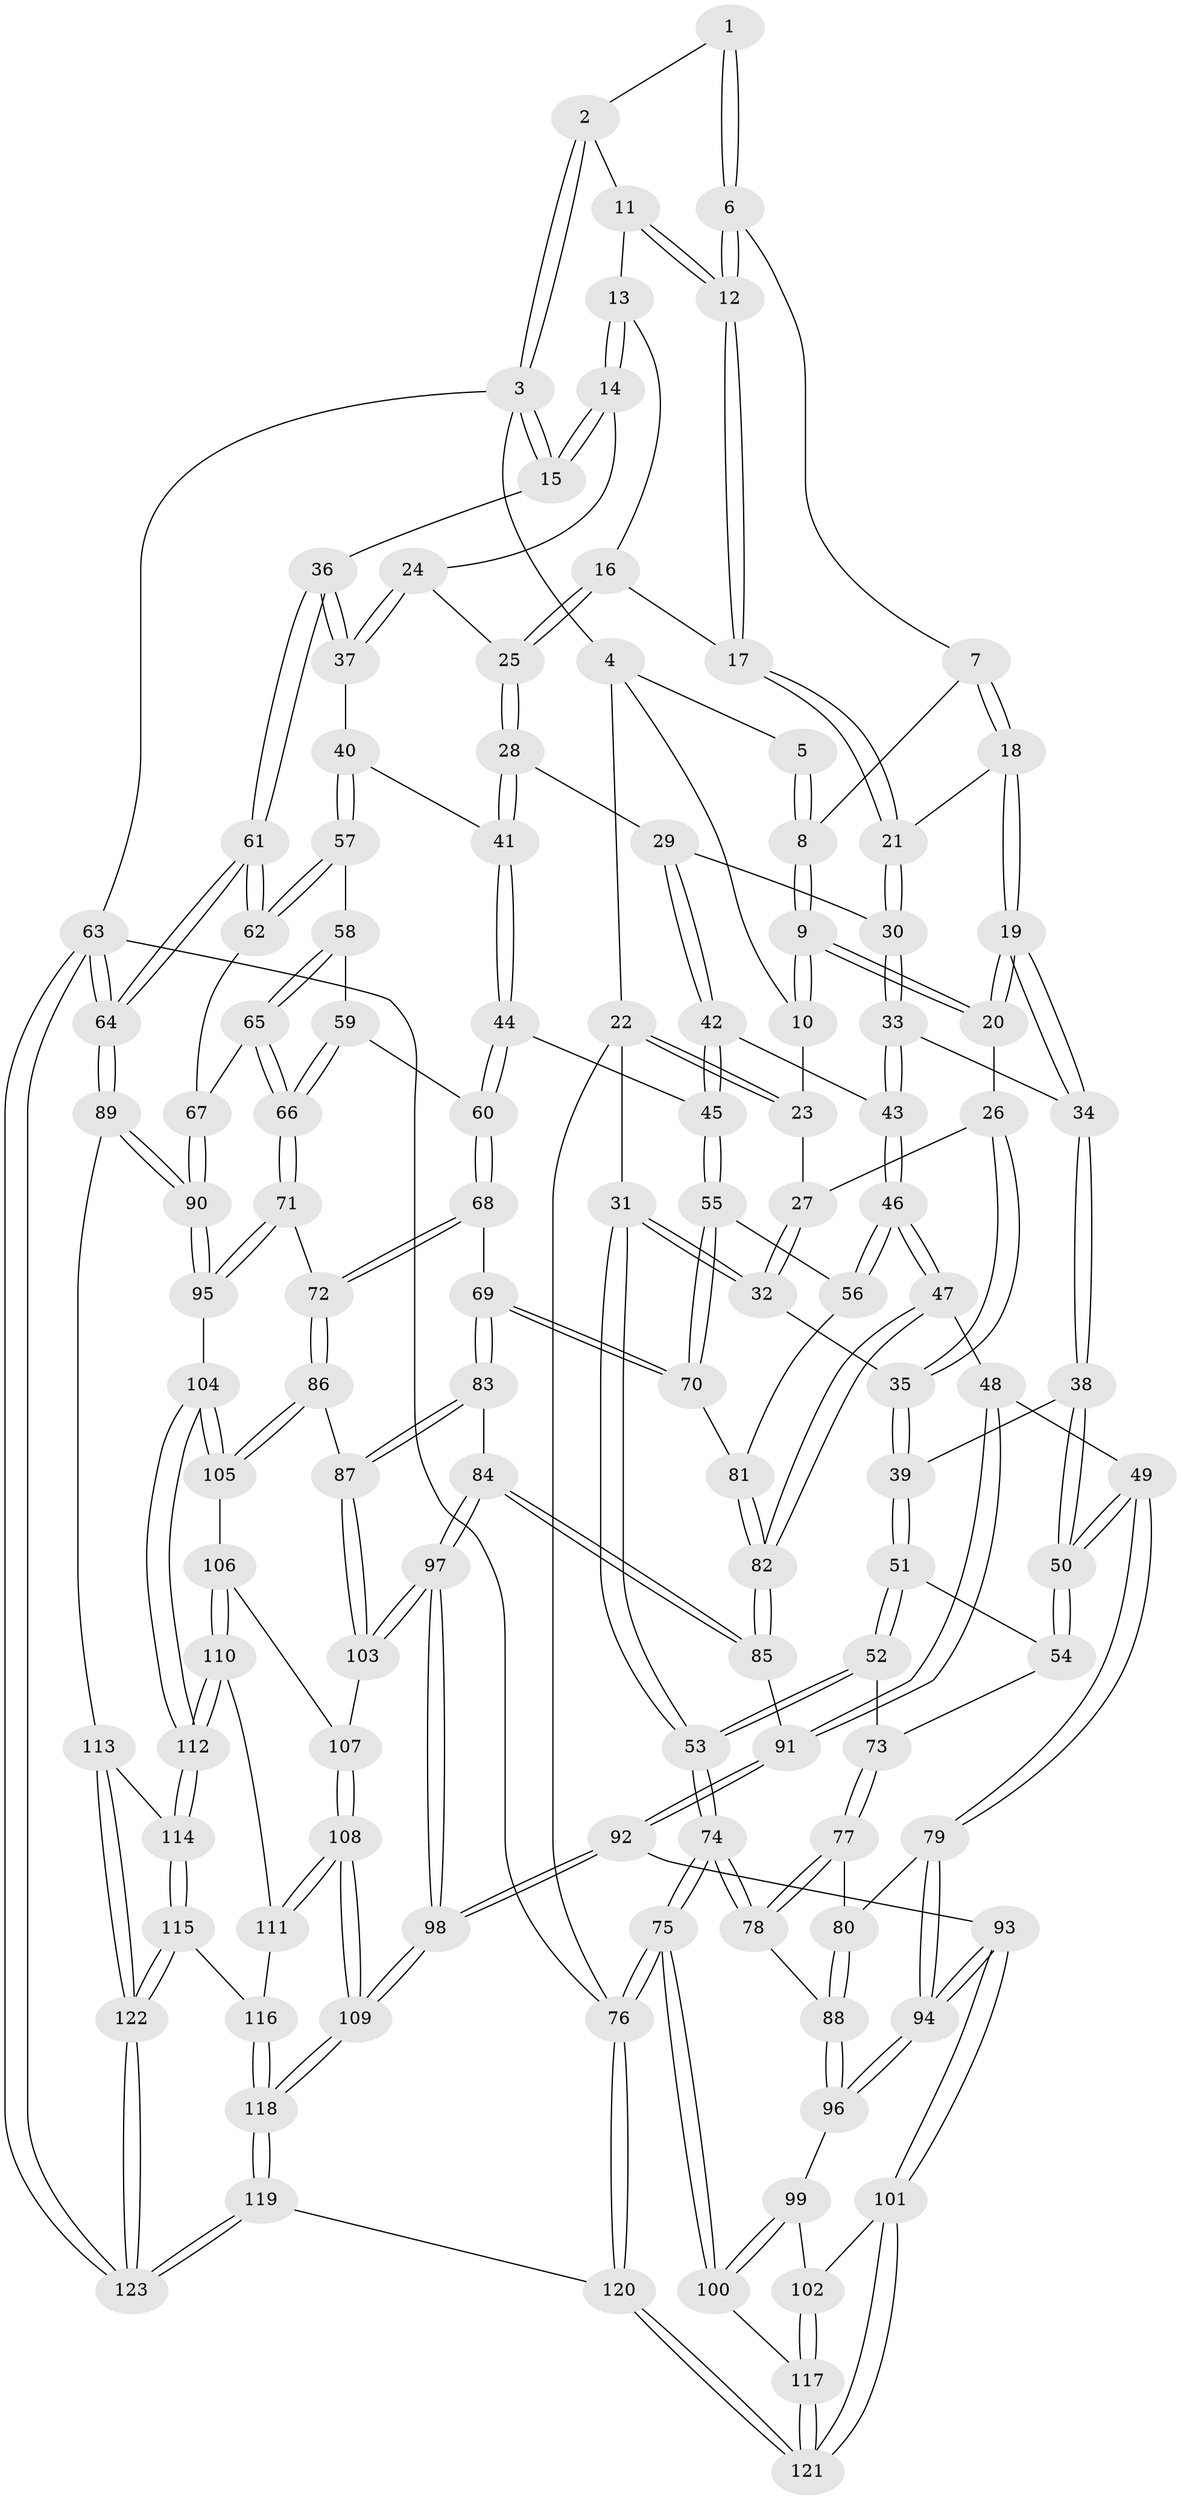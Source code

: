 // Generated by graph-tools (version 1.1) at 2025/00/03/09/25 05:00:00]
// undirected, 123 vertices, 304 edges
graph export_dot {
graph [start="1"]
  node [color=gray90,style=filled];
  1 [pos="+0.4386594908319932+0"];
  2 [pos="+0.6116406349208314+0"];
  3 [pos="+1+0"];
  4 [pos="+0.22019092503980978+0"];
  5 [pos="+0.35485849458660196+0"];
  6 [pos="+0.4524815865614423+0.060265464782769104"];
  7 [pos="+0.45104549560463497+0.0698880337240837"];
  8 [pos="+0.36460611401684384+0.06561874682923347"];
  9 [pos="+0.3276790310294592+0.13671256824743902"];
  10 [pos="+0.18780742376010054+0"];
  11 [pos="+0.6133929554587217+0"];
  12 [pos="+0.5949309041773896+0.02362386717671677"];
  13 [pos="+0.7334374284620819+0.07035705392403518"];
  14 [pos="+0.8874441931910836+0.13310750366103904"];
  15 [pos="+1+0"];
  16 [pos="+0.6723201074038713+0.09979607659736475"];
  17 [pos="+0.5945901057018587+0.08580300487635817"];
  18 [pos="+0.4623881562906891+0.10206141351345435"];
  19 [pos="+0.3564204321205042+0.2335995171068727"];
  20 [pos="+0.34232838366298896+0.22571085706987362"];
  21 [pos="+0.5777161992555744+0.11985041251762255"];
  22 [pos="+0+0.056251822579925725"];
  23 [pos="+0.14899613495078004+0.049543350097833685"];
  24 [pos="+0.7902320055799826+0.23130224876122019"];
  25 [pos="+0.7791801771919763+0.23590277170254853"];
  26 [pos="+0.22953486152242242+0.23598687440869331"];
  27 [pos="+0.14027995113135372+0.11332098296639691"];
  28 [pos="+0.7180842156817281+0.27607922070208085"];
  29 [pos="+0.6778664977006763+0.2722537345648586"];
  30 [pos="+0.5814540537388302+0.18122581068064322"];
  31 [pos="+0+0.25322979144257346"];
  32 [pos="+0+0.25054355974825326"];
  33 [pos="+0.39961391082952635+0.2789586866117443"];
  34 [pos="+0.39024499159204334+0.27270668760523825"];
  35 [pos="+0.14190188134575837+0.3272208355060592"];
  36 [pos="+1+0.13283103311935499"];
  37 [pos="+0.8943832140751321+0.37660927495970475"];
  38 [pos="+0.2579467634739972+0.41031416791337366"];
  39 [pos="+0.1508785365098192+0.3618710536740373"];
  40 [pos="+0.8882500561588257+0.4167098110988364"];
  41 [pos="+0.7371939790030584+0.3909955290837366"];
  42 [pos="+0.5408569477835035+0.3851857261290407"];
  43 [pos="+0.4347068179508604+0.3416459453895604"];
  44 [pos="+0.7290974476776061+0.4214502153161169"];
  45 [pos="+0.565670014782574+0.4472306105327166"];
  46 [pos="+0.3597122204799902+0.5194266776898868"];
  47 [pos="+0.3390497046805481+0.5392262956404636"];
  48 [pos="+0.33365784903990553+0.5412032791489808"];
  49 [pos="+0.3233267876040519+0.5429305677575684"];
  50 [pos="+0.3131114071094502+0.5322091640450296"];
  51 [pos="+0.12734748482831945+0.4429960802298785"];
  52 [pos="+0.09659173402953913+0.47997236982412766"];
  53 [pos="+0+0.5274511340649067"];
  54 [pos="+0.23407136805593903+0.504030163447505"];
  55 [pos="+0.5658326689948754+0.5004431525625594"];
  56 [pos="+0.45544451235184746+0.5176731722573901"];
  57 [pos="+0.8979554774600285+0.44762158649289147"];
  58 [pos="+0.8761269465527819+0.47106496959368316"];
  59 [pos="+0.793289328673524+0.4752086975606787"];
  60 [pos="+0.7383282683916151+0.46912752193218715"];
  61 [pos="+1+0.469344054314957"];
  62 [pos="+0.9807817009214339+0.47864212408239304"];
  63 [pos="+1+1"];
  64 [pos="+1+0.7950481516939576"];
  65 [pos="+0.8428374788903358+0.5957024569546376"];
  66 [pos="+0.8411739597630279+0.5964947210688744"];
  67 [pos="+0.9141146720002169+0.6061078498152533"];
  68 [pos="+0.7184552351404273+0.5317579628833993"];
  69 [pos="+0.5773300218741184+0.5188480002692402"];
  70 [pos="+0.5719066589494978+0.5123008189857047"];
  71 [pos="+0.7944800485020505+0.6227311001452781"];
  72 [pos="+0.7529226802193641+0.6059290923681118"];
  73 [pos="+0.12894669967003727+0.5413212019973999"];
  74 [pos="+0+0.6098260535181"];
  75 [pos="+0+0.7775089008362938"];
  76 [pos="+0+1"];
  77 [pos="+0.13214986974003792+0.5511090928484506"];
  78 [pos="+0.061226178063608465+0.6078218297002058"];
  79 [pos="+0.3065361305444816+0.563728028869545"];
  80 [pos="+0.15936811668305867+0.5828546321841416"];
  81 [pos="+0.4890266856526944+0.5836283705216507"];
  82 [pos="+0.46211232155423665+0.6248168363183945"];
  83 [pos="+0.5843261426097207+0.6327849269613397"];
  84 [pos="+0.4870967633578312+0.6595811819454788"];
  85 [pos="+0.47513819247759587+0.6460348269544991"];
  86 [pos="+0.6487193653085142+0.6676377904740001"];
  87 [pos="+0.6183751051916939+0.6628481834911057"];
  88 [pos="+0.14102318693276517+0.6532328568805228"];
  89 [pos="+1+0.7786146402529706"];
  90 [pos="+1+0.7660257569853391"];
  91 [pos="+0.39023323527074766+0.6728706359011299"];
  92 [pos="+0.38656092219684746+0.7964321598226896"];
  93 [pos="+0.24964783878523364+0.7706700048137654"];
  94 [pos="+0.24814643828950764+0.7607815469898306"];
  95 [pos="+0.8151525656218749+0.7285574366432053"];
  96 [pos="+0.14147533037429297+0.6556502614841017"];
  97 [pos="+0.4589574824722476+0.7851064807095851"];
  98 [pos="+0.4395983936631954+0.819029433552125"];
  99 [pos="+0.10720977231751898+0.674070780513799"];
  100 [pos="+0+0.779212213890294"];
  101 [pos="+0.24040045426033638+0.7808926967261207"];
  102 [pos="+0.10397506800382178+0.7850912229984949"];
  103 [pos="+0.5868288720687223+0.7214636803225806"];
  104 [pos="+0.8097573786176938+0.7373214221400559"];
  105 [pos="+0.6744675603458694+0.7283136988209395"];
  106 [pos="+0.6712220933094257+0.7664459466869088"];
  107 [pos="+0.5997140953664615+0.7582749079336427"];
  108 [pos="+0.5827501165528759+0.8669519486395207"];
  109 [pos="+0.5128913589688028+0.9561444125728663"];
  110 [pos="+0.6743894436097247+0.7847737461937545"];
  111 [pos="+0.6617190257426812+0.8049457609659662"];
  112 [pos="+0.7904938210476069+0.8058102090270783"];
  113 [pos="+0.869059295946386+0.8644992491184507"];
  114 [pos="+0.7941967870654232+0.8290409430831258"];
  115 [pos="+0.7569129104743568+0.8812182247232835"];
  116 [pos="+0.7375267554580514+0.8829568539150203"];
  117 [pos="+0+0.8029605179114597"];
  118 [pos="+0.5145220277609075+0.9678971711415327"];
  119 [pos="+0.4967951250998987+1"];
  120 [pos="+0.23182484083256746+1"];
  121 [pos="+0.19942486939077161+0.9676239933923335"];
  122 [pos="+0.8566186703633297+1"];
  123 [pos="+0.871654772456869+1"];
  1 -- 2;
  1 -- 6;
  1 -- 6;
  2 -- 3;
  2 -- 3;
  2 -- 11;
  3 -- 4;
  3 -- 15;
  3 -- 15;
  3 -- 63;
  4 -- 5;
  4 -- 10;
  4 -- 22;
  5 -- 8;
  5 -- 8;
  6 -- 7;
  6 -- 12;
  6 -- 12;
  7 -- 8;
  7 -- 18;
  7 -- 18;
  8 -- 9;
  8 -- 9;
  9 -- 10;
  9 -- 10;
  9 -- 20;
  9 -- 20;
  10 -- 23;
  11 -- 12;
  11 -- 12;
  11 -- 13;
  12 -- 17;
  12 -- 17;
  13 -- 14;
  13 -- 14;
  13 -- 16;
  14 -- 15;
  14 -- 15;
  14 -- 24;
  15 -- 36;
  16 -- 17;
  16 -- 25;
  16 -- 25;
  17 -- 21;
  17 -- 21;
  18 -- 19;
  18 -- 19;
  18 -- 21;
  19 -- 20;
  19 -- 20;
  19 -- 34;
  19 -- 34;
  20 -- 26;
  21 -- 30;
  21 -- 30;
  22 -- 23;
  22 -- 23;
  22 -- 31;
  22 -- 76;
  23 -- 27;
  24 -- 25;
  24 -- 37;
  24 -- 37;
  25 -- 28;
  25 -- 28;
  26 -- 27;
  26 -- 35;
  26 -- 35;
  27 -- 32;
  27 -- 32;
  28 -- 29;
  28 -- 41;
  28 -- 41;
  29 -- 30;
  29 -- 42;
  29 -- 42;
  30 -- 33;
  30 -- 33;
  31 -- 32;
  31 -- 32;
  31 -- 53;
  31 -- 53;
  32 -- 35;
  33 -- 34;
  33 -- 43;
  33 -- 43;
  34 -- 38;
  34 -- 38;
  35 -- 39;
  35 -- 39;
  36 -- 37;
  36 -- 37;
  36 -- 61;
  36 -- 61;
  37 -- 40;
  38 -- 39;
  38 -- 50;
  38 -- 50;
  39 -- 51;
  39 -- 51;
  40 -- 41;
  40 -- 57;
  40 -- 57;
  41 -- 44;
  41 -- 44;
  42 -- 43;
  42 -- 45;
  42 -- 45;
  43 -- 46;
  43 -- 46;
  44 -- 45;
  44 -- 60;
  44 -- 60;
  45 -- 55;
  45 -- 55;
  46 -- 47;
  46 -- 47;
  46 -- 56;
  46 -- 56;
  47 -- 48;
  47 -- 82;
  47 -- 82;
  48 -- 49;
  48 -- 91;
  48 -- 91;
  49 -- 50;
  49 -- 50;
  49 -- 79;
  49 -- 79;
  50 -- 54;
  50 -- 54;
  51 -- 52;
  51 -- 52;
  51 -- 54;
  52 -- 53;
  52 -- 53;
  52 -- 73;
  53 -- 74;
  53 -- 74;
  54 -- 73;
  55 -- 56;
  55 -- 70;
  55 -- 70;
  56 -- 81;
  57 -- 58;
  57 -- 62;
  57 -- 62;
  58 -- 59;
  58 -- 65;
  58 -- 65;
  59 -- 60;
  59 -- 66;
  59 -- 66;
  60 -- 68;
  60 -- 68;
  61 -- 62;
  61 -- 62;
  61 -- 64;
  61 -- 64;
  62 -- 67;
  63 -- 64;
  63 -- 64;
  63 -- 123;
  63 -- 123;
  63 -- 76;
  64 -- 89;
  64 -- 89;
  65 -- 66;
  65 -- 66;
  65 -- 67;
  66 -- 71;
  66 -- 71;
  67 -- 90;
  67 -- 90;
  68 -- 69;
  68 -- 72;
  68 -- 72;
  69 -- 70;
  69 -- 70;
  69 -- 83;
  69 -- 83;
  70 -- 81;
  71 -- 72;
  71 -- 95;
  71 -- 95;
  72 -- 86;
  72 -- 86;
  73 -- 77;
  73 -- 77;
  74 -- 75;
  74 -- 75;
  74 -- 78;
  74 -- 78;
  75 -- 76;
  75 -- 76;
  75 -- 100;
  75 -- 100;
  76 -- 120;
  76 -- 120;
  77 -- 78;
  77 -- 78;
  77 -- 80;
  78 -- 88;
  79 -- 80;
  79 -- 94;
  79 -- 94;
  80 -- 88;
  80 -- 88;
  81 -- 82;
  81 -- 82;
  82 -- 85;
  82 -- 85;
  83 -- 84;
  83 -- 87;
  83 -- 87;
  84 -- 85;
  84 -- 85;
  84 -- 97;
  84 -- 97;
  85 -- 91;
  86 -- 87;
  86 -- 105;
  86 -- 105;
  87 -- 103;
  87 -- 103;
  88 -- 96;
  88 -- 96;
  89 -- 90;
  89 -- 90;
  89 -- 113;
  90 -- 95;
  90 -- 95;
  91 -- 92;
  91 -- 92;
  92 -- 93;
  92 -- 98;
  92 -- 98;
  93 -- 94;
  93 -- 94;
  93 -- 101;
  93 -- 101;
  94 -- 96;
  94 -- 96;
  95 -- 104;
  96 -- 99;
  97 -- 98;
  97 -- 98;
  97 -- 103;
  97 -- 103;
  98 -- 109;
  98 -- 109;
  99 -- 100;
  99 -- 100;
  99 -- 102;
  100 -- 117;
  101 -- 102;
  101 -- 121;
  101 -- 121;
  102 -- 117;
  102 -- 117;
  103 -- 107;
  104 -- 105;
  104 -- 105;
  104 -- 112;
  104 -- 112;
  105 -- 106;
  106 -- 107;
  106 -- 110;
  106 -- 110;
  107 -- 108;
  107 -- 108;
  108 -- 109;
  108 -- 109;
  108 -- 111;
  108 -- 111;
  109 -- 118;
  109 -- 118;
  110 -- 111;
  110 -- 112;
  110 -- 112;
  111 -- 116;
  112 -- 114;
  112 -- 114;
  113 -- 114;
  113 -- 122;
  113 -- 122;
  114 -- 115;
  114 -- 115;
  115 -- 116;
  115 -- 122;
  115 -- 122;
  116 -- 118;
  116 -- 118;
  117 -- 121;
  117 -- 121;
  118 -- 119;
  118 -- 119;
  119 -- 120;
  119 -- 123;
  119 -- 123;
  120 -- 121;
  120 -- 121;
  122 -- 123;
  122 -- 123;
}
